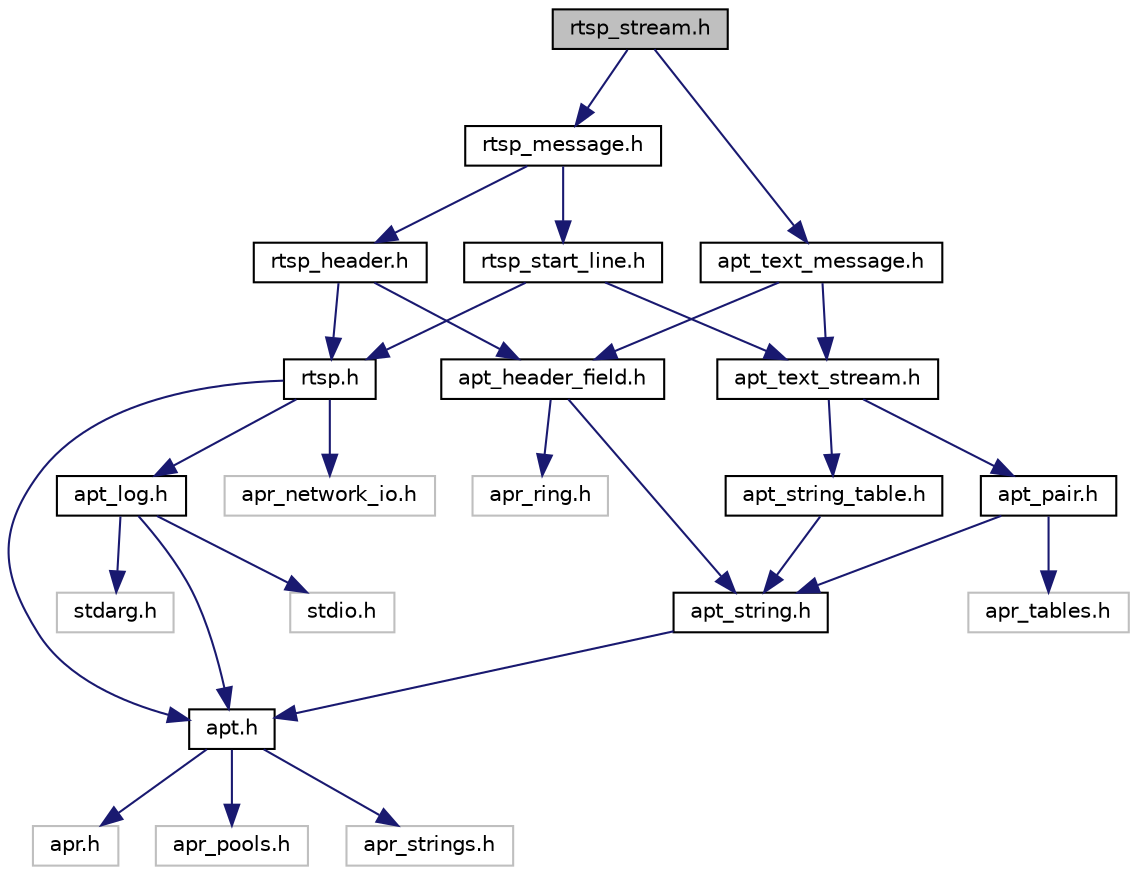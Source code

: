 digraph "rtsp_stream.h"
{
  edge [fontname="Helvetica",fontsize="10",labelfontname="Helvetica",labelfontsize="10"];
  node [fontname="Helvetica",fontsize="10",shape=record];
  Node0 [label="rtsp_stream.h",height=0.2,width=0.4,color="black", fillcolor="grey75", style="filled", fontcolor="black"];
  Node0 -> Node1 [color="midnightblue",fontsize="10",style="solid",fontname="Helvetica"];
  Node1 [label="rtsp_message.h",height=0.2,width=0.4,color="black", fillcolor="white", style="filled",URL="$rtsp__message_8h.html",tooltip="RTSP Message Definition. "];
  Node1 -> Node2 [color="midnightblue",fontsize="10",style="solid",fontname="Helvetica"];
  Node2 [label="rtsp_start_line.h",height=0.2,width=0.4,color="black", fillcolor="white", style="filled",URL="$rtsp__start__line_8h.html",tooltip="RTSP Start Line (request-line/status-line) "];
  Node2 -> Node3 [color="midnightblue",fontsize="10",style="solid",fontname="Helvetica"];
  Node3 [label="rtsp.h",height=0.2,width=0.4,color="black", fillcolor="white", style="filled",URL="$rtsp_8h.html",tooltip="RTSP Core Definitions. "];
  Node3 -> Node4 [color="midnightblue",fontsize="10",style="solid",fontname="Helvetica"];
  Node4 [label="apt.h",height=0.2,width=0.4,color="black", fillcolor="white", style="filled",URL="$apt_8h.html",tooltip="APR Toolkit Definitions. "];
  Node4 -> Node5 [color="midnightblue",fontsize="10",style="solid",fontname="Helvetica"];
  Node5 [label="apr.h",height=0.2,width=0.4,color="grey75", fillcolor="white", style="filled"];
  Node4 -> Node6 [color="midnightblue",fontsize="10",style="solid",fontname="Helvetica"];
  Node6 [label="apr_pools.h",height=0.2,width=0.4,color="grey75", fillcolor="white", style="filled"];
  Node4 -> Node7 [color="midnightblue",fontsize="10",style="solid",fontname="Helvetica"];
  Node7 [label="apr_strings.h",height=0.2,width=0.4,color="grey75", fillcolor="white", style="filled"];
  Node3 -> Node8 [color="midnightblue",fontsize="10",style="solid",fontname="Helvetica"];
  Node8 [label="apr_network_io.h",height=0.2,width=0.4,color="grey75", fillcolor="white", style="filled"];
  Node3 -> Node9 [color="midnightblue",fontsize="10",style="solid",fontname="Helvetica"];
  Node9 [label="apt_log.h",height=0.2,width=0.4,color="black", fillcolor="white", style="filled",URL="$apt__log_8h.html",tooltip="Basic Logger. "];
  Node9 -> Node10 [color="midnightblue",fontsize="10",style="solid",fontname="Helvetica"];
  Node10 [label="stdio.h",height=0.2,width=0.4,color="grey75", fillcolor="white", style="filled"];
  Node9 -> Node11 [color="midnightblue",fontsize="10",style="solid",fontname="Helvetica"];
  Node11 [label="stdarg.h",height=0.2,width=0.4,color="grey75", fillcolor="white", style="filled"];
  Node9 -> Node4 [color="midnightblue",fontsize="10",style="solid",fontname="Helvetica"];
  Node2 -> Node12 [color="midnightblue",fontsize="10",style="solid",fontname="Helvetica"];
  Node12 [label="apt_text_stream.h",height=0.2,width=0.4,color="black", fillcolor="white", style="filled",URL="$apt__text__stream_8h.html",tooltip="Text Stream Parse/Generate Routine. "];
  Node12 -> Node13 [color="midnightblue",fontsize="10",style="solid",fontname="Helvetica"];
  Node13 [label="apt_string_table.h",height=0.2,width=0.4,color="black", fillcolor="white", style="filled",URL="$apt__string__table_8h.html",tooltip="Generic String Table. "];
  Node13 -> Node14 [color="midnightblue",fontsize="10",style="solid",fontname="Helvetica"];
  Node14 [label="apt_string.h",height=0.2,width=0.4,color="black", fillcolor="white", style="filled",URL="$apt__string_8h.html",tooltip="String Representation. "];
  Node14 -> Node4 [color="midnightblue",fontsize="10",style="solid",fontname="Helvetica"];
  Node12 -> Node15 [color="midnightblue",fontsize="10",style="solid",fontname="Helvetica"];
  Node15 [label="apt_pair.h",height=0.2,width=0.4,color="black", fillcolor="white", style="filled",URL="$apt__pair_8h.html",tooltip="Generic Name-Value Pair. "];
  Node15 -> Node16 [color="midnightblue",fontsize="10",style="solid",fontname="Helvetica"];
  Node16 [label="apr_tables.h",height=0.2,width=0.4,color="grey75", fillcolor="white", style="filled"];
  Node15 -> Node14 [color="midnightblue",fontsize="10",style="solid",fontname="Helvetica"];
  Node1 -> Node17 [color="midnightblue",fontsize="10",style="solid",fontname="Helvetica"];
  Node17 [label="rtsp_header.h",height=0.2,width=0.4,color="black", fillcolor="white", style="filled",URL="$rtsp__header_8h.html",tooltip="RTSP Header. "];
  Node17 -> Node3 [color="midnightblue",fontsize="10",style="solid",fontname="Helvetica"];
  Node17 -> Node18 [color="midnightblue",fontsize="10",style="solid",fontname="Helvetica"];
  Node18 [label="apt_header_field.h",height=0.2,width=0.4,color="black", fillcolor="white", style="filled",URL="$apt__header__field_8h.html",tooltip="Header Field Declaration (RFC5322) "];
  Node18 -> Node19 [color="midnightblue",fontsize="10",style="solid",fontname="Helvetica"];
  Node19 [label="apr_ring.h",height=0.2,width=0.4,color="grey75", fillcolor="white", style="filled"];
  Node18 -> Node14 [color="midnightblue",fontsize="10",style="solid",fontname="Helvetica"];
  Node0 -> Node20 [color="midnightblue",fontsize="10",style="solid",fontname="Helvetica"];
  Node20 [label="apt_text_message.h",height=0.2,width=0.4,color="black", fillcolor="white", style="filled",URL="$apt__text__message_8h.html",tooltip="Text Message Interface (RFC5322) "];
  Node20 -> Node18 [color="midnightblue",fontsize="10",style="solid",fontname="Helvetica"];
  Node20 -> Node12 [color="midnightblue",fontsize="10",style="solid",fontname="Helvetica"];
}
